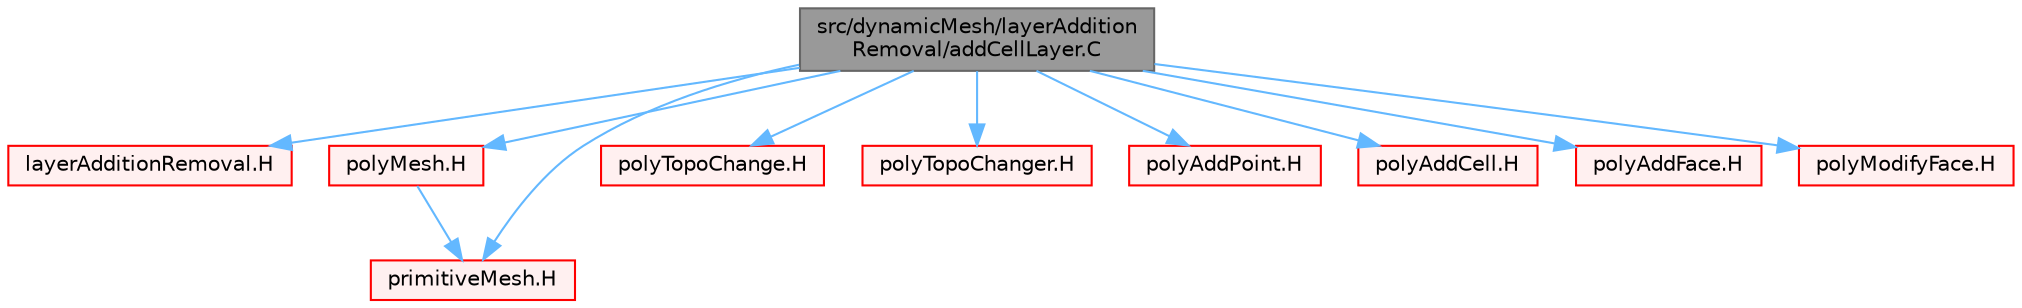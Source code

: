 digraph "src/dynamicMesh/layerAdditionRemoval/addCellLayer.C"
{
 // LATEX_PDF_SIZE
  bgcolor="transparent";
  edge [fontname=Helvetica,fontsize=10,labelfontname=Helvetica,labelfontsize=10];
  node [fontname=Helvetica,fontsize=10,shape=box,height=0.2,width=0.4];
  Node1 [id="Node000001",label="src/dynamicMesh/layerAddition\lRemoval/addCellLayer.C",height=0.2,width=0.4,color="gray40", fillcolor="grey60", style="filled", fontcolor="black",tooltip=" "];
  Node1 -> Node2 [id="edge1_Node000001_Node000002",color="steelblue1",style="solid",tooltip=" "];
  Node2 [id="Node000002",label="layerAdditionRemoval.H",height=0.2,width=0.4,color="red", fillcolor="#FFF0F0", style="filled",URL="$layerAdditionRemoval_8H.html",tooltip=" "];
  Node1 -> Node231 [id="edge2_Node000001_Node000231",color="steelblue1",style="solid",tooltip=" "];
  Node231 [id="Node000231",label="polyMesh.H",height=0.2,width=0.4,color="red", fillcolor="#FFF0F0", style="filled",URL="$polyMesh_8H.html",tooltip=" "];
  Node231 -> Node250 [id="edge3_Node000231_Node000250",color="steelblue1",style="solid",tooltip=" "];
  Node250 [id="Node000250",label="primitiveMesh.H",height=0.2,width=0.4,color="red", fillcolor="#FFF0F0", style="filled",URL="$primitiveMesh_8H.html",tooltip=" "];
  Node1 -> Node250 [id="edge4_Node000001_Node000250",color="steelblue1",style="solid",tooltip=" "];
  Node1 -> Node284 [id="edge5_Node000001_Node000284",color="steelblue1",style="solid",tooltip=" "];
  Node284 [id="Node000284",label="polyTopoChange.H",height=0.2,width=0.4,color="red", fillcolor="#FFF0F0", style="filled",URL="$polyTopoChange_8H.html",tooltip=" "];
  Node1 -> Node286 [id="edge6_Node000001_Node000286",color="steelblue1",style="solid",tooltip=" "];
  Node286 [id="Node000286",label="polyTopoChanger.H",height=0.2,width=0.4,color="red", fillcolor="#FFF0F0", style="filled",URL="$polyTopoChanger_8H.html",tooltip=" "];
  Node1 -> Node287 [id="edge7_Node000001_Node000287",color="steelblue1",style="solid",tooltip=" "];
  Node287 [id="Node000287",label="polyAddPoint.H",height=0.2,width=0.4,color="red", fillcolor="#FFF0F0", style="filled",URL="$polyAddPoint_8H.html",tooltip=" "];
  Node1 -> Node289 [id="edge8_Node000001_Node000289",color="steelblue1",style="solid",tooltip=" "];
  Node289 [id="Node000289",label="polyAddCell.H",height=0.2,width=0.4,color="red", fillcolor="#FFF0F0", style="filled",URL="$polyAddCell_8H.html",tooltip=" "];
  Node1 -> Node290 [id="edge9_Node000001_Node000290",color="steelblue1",style="solid",tooltip=" "];
  Node290 [id="Node000290",label="polyAddFace.H",height=0.2,width=0.4,color="red", fillcolor="#FFF0F0", style="filled",URL="$polyAddFace_8H.html",tooltip=" "];
  Node1 -> Node291 [id="edge10_Node000001_Node000291",color="steelblue1",style="solid",tooltip=" "];
  Node291 [id="Node000291",label="polyModifyFace.H",height=0.2,width=0.4,color="red", fillcolor="#FFF0F0", style="filled",URL="$polyModifyFace_8H.html",tooltip=" "];
}
